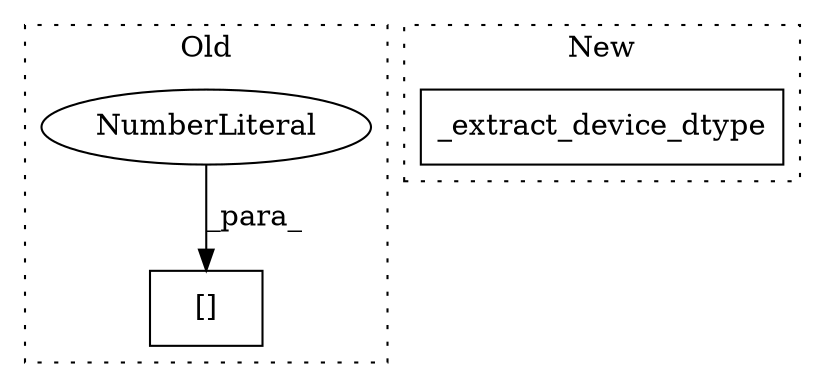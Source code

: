 digraph G {
subgraph cluster0 {
1 [label="[]" a="2" s="16342,16356" l="13,1" shape="box"];
3 [label="NumberLiteral" a="34" s="16355" l="1" shape="ellipse"];
label = "Old";
style="dotted";
}
subgraph cluster1 {
2 [label="_extract_device_dtype" a="32" s="15404,15540" l="22,1" shape="box"];
label = "New";
style="dotted";
}
3 -> 1 [label="_para_"];
}
